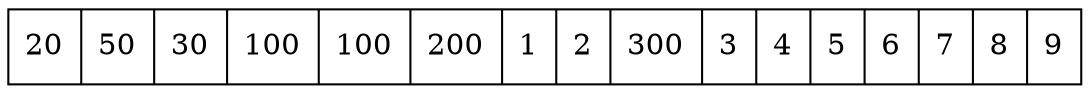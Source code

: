 digraph G{ node [shape = record ];
 rankdir=LR;X[label="{ 20|50|30|100|100|200|1|2|300|3|4|5|6|7|8|9}"]}
